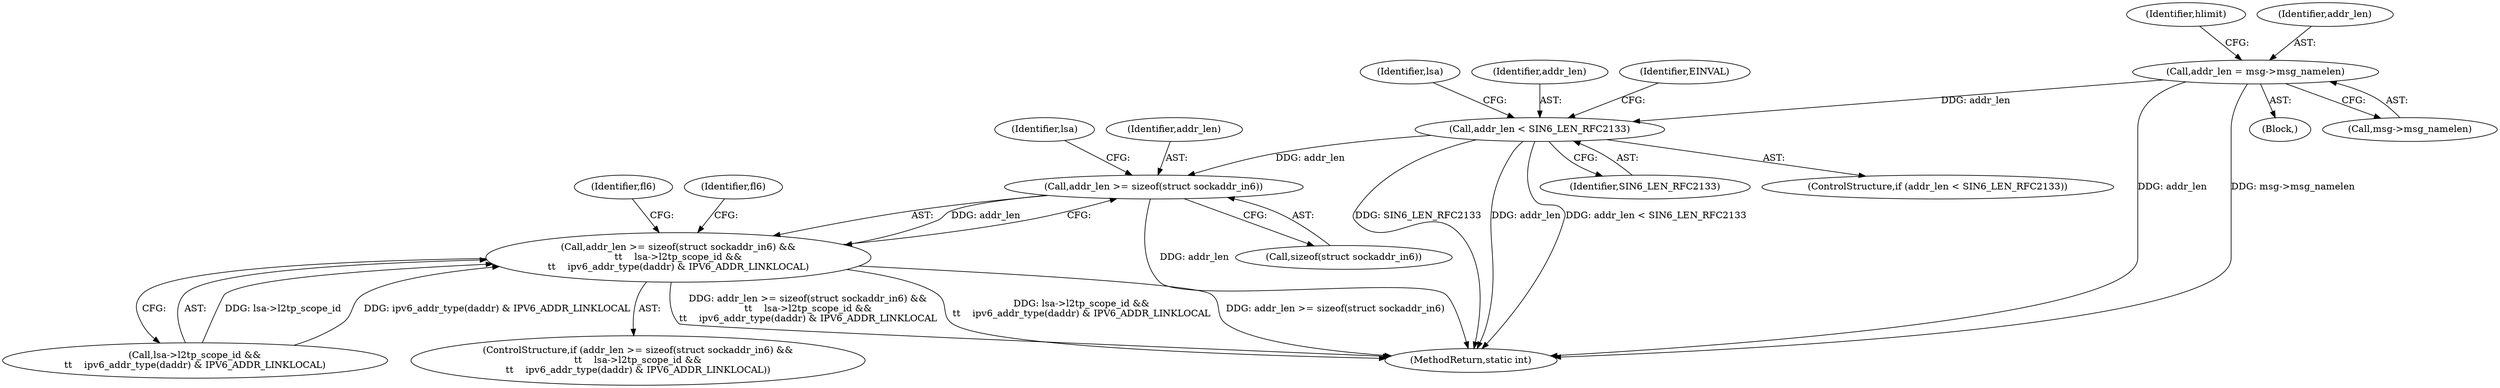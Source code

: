 digraph "0_linux_45f6fad84cc305103b28d73482b344d7f5b76f39_19@pointer" {
"1000134" [label="(Call,addr_len = msg->msg_namelen)"];
"1000198" [label="(Call,addr_len < SIN6_LEN_RFC2133)"];
"1000279" [label="(Call,addr_len >= sizeof(struct sockaddr_in6))"];
"1000278" [label="(Call,addr_len >= sizeof(struct sockaddr_in6) &&\n\t\t    lsa->l2tp_scope_id &&\n\t\t    ipv6_addr_type(daddr) & IPV6_ADDR_LINKLOCAL)"];
"1000285" [label="(Identifier,lsa)"];
"1000654" [label="(MethodReturn,static int)"];
"1000200" [label="(Identifier,SIN6_LEN_RFC2133)"];
"1000279" [label="(Call,addr_len >= sizeof(struct sockaddr_in6))"];
"1000197" [label="(ControlStructure,if (addr_len < SIN6_LEN_RFC2133))"];
"1000281" [label="(Call,sizeof(struct sockaddr_in6))"];
"1000141" [label="(Identifier,hlimit)"];
"1000207" [label="(Identifier,lsa)"];
"1000110" [label="(Block,)"];
"1000283" [label="(Call,lsa->l2tp_scope_id &&\n\t\t    ipv6_addr_type(daddr) & IPV6_ADDR_LINKLOCAL)"];
"1000134" [label="(Call,addr_len = msg->msg_namelen)"];
"1000277" [label="(ControlStructure,if (addr_len >= sizeof(struct sockaddr_in6) &&\n\t\t    lsa->l2tp_scope_id &&\n\t\t    ipv6_addr_type(daddr) & IPV6_ADDR_LINKLOCAL))"];
"1000199" [label="(Identifier,addr_len)"];
"1000325" [label="(Identifier,fl6)"];
"1000280" [label="(Identifier,addr_len)"];
"1000135" [label="(Identifier,addr_len)"];
"1000203" [label="(Identifier,EINVAL)"];
"1000293" [label="(Identifier,fl6)"];
"1000278" [label="(Call,addr_len >= sizeof(struct sockaddr_in6) &&\n\t\t    lsa->l2tp_scope_id &&\n\t\t    ipv6_addr_type(daddr) & IPV6_ADDR_LINKLOCAL)"];
"1000198" [label="(Call,addr_len < SIN6_LEN_RFC2133)"];
"1000136" [label="(Call,msg->msg_namelen)"];
"1000134" -> "1000110"  [label="AST: "];
"1000134" -> "1000136"  [label="CFG: "];
"1000135" -> "1000134"  [label="AST: "];
"1000136" -> "1000134"  [label="AST: "];
"1000141" -> "1000134"  [label="CFG: "];
"1000134" -> "1000654"  [label="DDG: addr_len"];
"1000134" -> "1000654"  [label="DDG: msg->msg_namelen"];
"1000134" -> "1000198"  [label="DDG: addr_len"];
"1000198" -> "1000197"  [label="AST: "];
"1000198" -> "1000200"  [label="CFG: "];
"1000199" -> "1000198"  [label="AST: "];
"1000200" -> "1000198"  [label="AST: "];
"1000203" -> "1000198"  [label="CFG: "];
"1000207" -> "1000198"  [label="CFG: "];
"1000198" -> "1000654"  [label="DDG: SIN6_LEN_RFC2133"];
"1000198" -> "1000654"  [label="DDG: addr_len"];
"1000198" -> "1000654"  [label="DDG: addr_len < SIN6_LEN_RFC2133"];
"1000198" -> "1000279"  [label="DDG: addr_len"];
"1000279" -> "1000278"  [label="AST: "];
"1000279" -> "1000281"  [label="CFG: "];
"1000280" -> "1000279"  [label="AST: "];
"1000281" -> "1000279"  [label="AST: "];
"1000285" -> "1000279"  [label="CFG: "];
"1000278" -> "1000279"  [label="CFG: "];
"1000279" -> "1000654"  [label="DDG: addr_len"];
"1000279" -> "1000278"  [label="DDG: addr_len"];
"1000278" -> "1000277"  [label="AST: "];
"1000278" -> "1000283"  [label="CFG: "];
"1000283" -> "1000278"  [label="AST: "];
"1000293" -> "1000278"  [label="CFG: "];
"1000325" -> "1000278"  [label="CFG: "];
"1000278" -> "1000654"  [label="DDG: addr_len >= sizeof(struct sockaddr_in6) &&\n\t\t    lsa->l2tp_scope_id &&\n\t\t    ipv6_addr_type(daddr) & IPV6_ADDR_LINKLOCAL"];
"1000278" -> "1000654"  [label="DDG: lsa->l2tp_scope_id &&\n\t\t    ipv6_addr_type(daddr) & IPV6_ADDR_LINKLOCAL"];
"1000278" -> "1000654"  [label="DDG: addr_len >= sizeof(struct sockaddr_in6)"];
"1000283" -> "1000278"  [label="DDG: lsa->l2tp_scope_id"];
"1000283" -> "1000278"  [label="DDG: ipv6_addr_type(daddr) & IPV6_ADDR_LINKLOCAL"];
}
